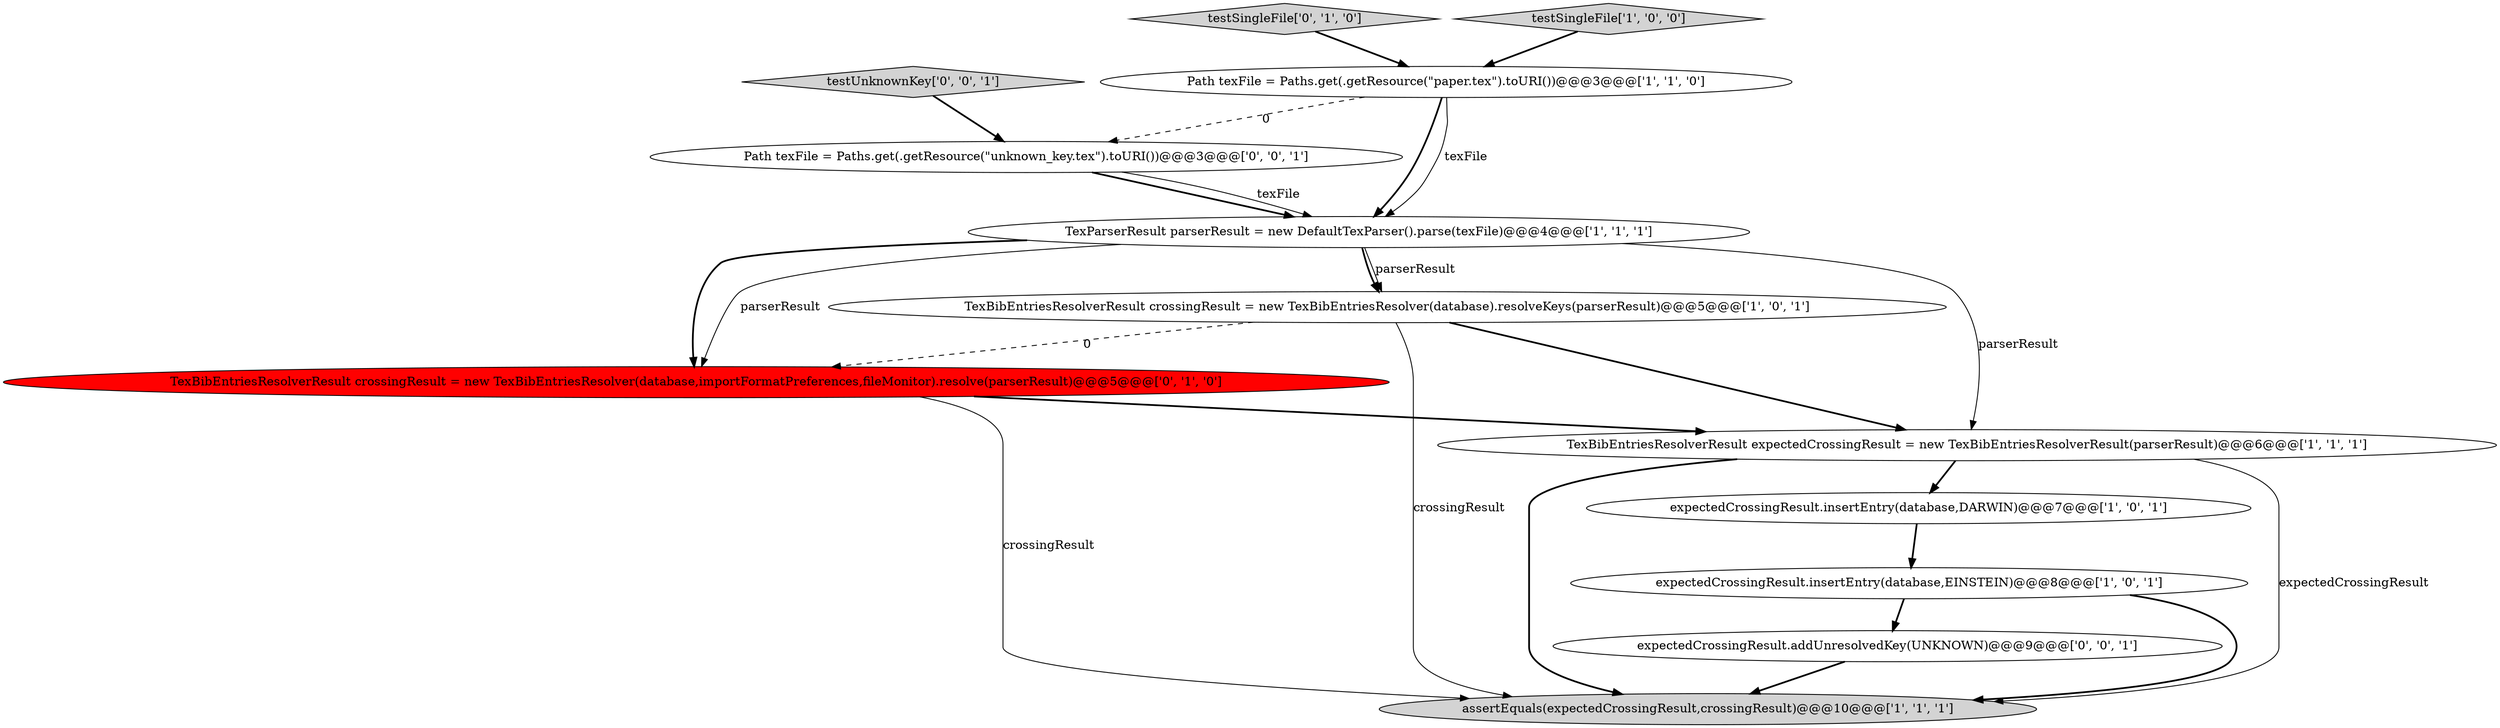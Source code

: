 digraph {
10 [style = filled, label = "testUnknownKey['0', '0', '1']", fillcolor = lightgray, shape = diamond image = "AAA0AAABBB3BBB"];
11 [style = filled, label = "expectedCrossingResult.addUnresolvedKey(UNKNOWN)@@@9@@@['0', '0', '1']", fillcolor = white, shape = ellipse image = "AAA0AAABBB3BBB"];
2 [style = filled, label = "assertEquals(expectedCrossingResult,crossingResult)@@@10@@@['1', '1', '1']", fillcolor = lightgray, shape = ellipse image = "AAA0AAABBB1BBB"];
5 [style = filled, label = "expectedCrossingResult.insertEntry(database,EINSTEIN)@@@8@@@['1', '0', '1']", fillcolor = white, shape = ellipse image = "AAA0AAABBB1BBB"];
12 [style = filled, label = "Path texFile = Paths.get(.getResource(\"unknown_key.tex\").toURI())@@@3@@@['0', '0', '1']", fillcolor = white, shape = ellipse image = "AAA0AAABBB3BBB"];
3 [style = filled, label = "TexBibEntriesResolverResult expectedCrossingResult = new TexBibEntriesResolverResult(parserResult)@@@6@@@['1', '1', '1']", fillcolor = white, shape = ellipse image = "AAA0AAABBB1BBB"];
9 [style = filled, label = "testSingleFile['0', '1', '0']", fillcolor = lightgray, shape = diamond image = "AAA0AAABBB2BBB"];
8 [style = filled, label = "TexBibEntriesResolverResult crossingResult = new TexBibEntriesResolver(database,importFormatPreferences,fileMonitor).resolve(parserResult)@@@5@@@['0', '1', '0']", fillcolor = red, shape = ellipse image = "AAA1AAABBB2BBB"];
7 [style = filled, label = "TexParserResult parserResult = new DefaultTexParser().parse(texFile)@@@4@@@['1', '1', '1']", fillcolor = white, shape = ellipse image = "AAA0AAABBB1BBB"];
0 [style = filled, label = "testSingleFile['1', '0', '0']", fillcolor = lightgray, shape = diamond image = "AAA0AAABBB1BBB"];
4 [style = filled, label = "Path texFile = Paths.get(.getResource(\"paper.tex\").toURI())@@@3@@@['1', '1', '0']", fillcolor = white, shape = ellipse image = "AAA0AAABBB1BBB"];
6 [style = filled, label = "TexBibEntriesResolverResult crossingResult = new TexBibEntriesResolver(database).resolveKeys(parserResult)@@@5@@@['1', '0', '1']", fillcolor = white, shape = ellipse image = "AAA0AAABBB1BBB"];
1 [style = filled, label = "expectedCrossingResult.insertEntry(database,DARWIN)@@@7@@@['1', '0', '1']", fillcolor = white, shape = ellipse image = "AAA0AAABBB1BBB"];
1->5 [style = bold, label=""];
6->3 [style = bold, label=""];
6->8 [style = dashed, label="0"];
7->3 [style = solid, label="parserResult"];
3->1 [style = bold, label=""];
6->2 [style = solid, label="crossingResult"];
9->4 [style = bold, label=""];
8->3 [style = bold, label=""];
3->2 [style = solid, label="expectedCrossingResult"];
7->8 [style = bold, label=""];
7->6 [style = solid, label="parserResult"];
12->7 [style = bold, label=""];
4->7 [style = bold, label=""];
11->2 [style = bold, label=""];
4->12 [style = dashed, label="0"];
12->7 [style = solid, label="texFile"];
5->2 [style = bold, label=""];
3->2 [style = bold, label=""];
0->4 [style = bold, label=""];
10->12 [style = bold, label=""];
8->2 [style = solid, label="crossingResult"];
7->8 [style = solid, label="parserResult"];
7->6 [style = bold, label=""];
5->11 [style = bold, label=""];
4->7 [style = solid, label="texFile"];
}
